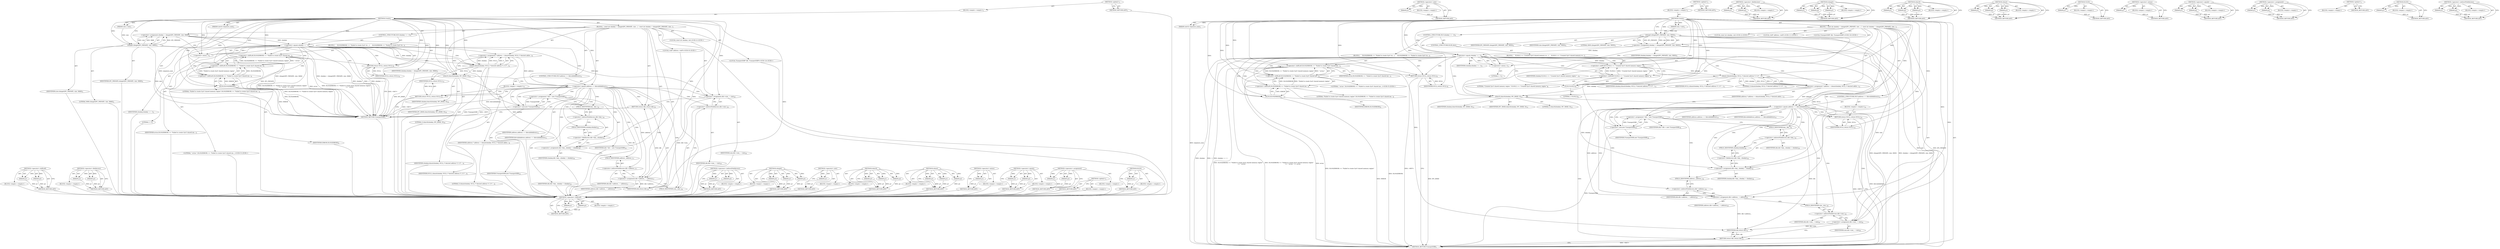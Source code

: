 digraph "&lt;operator&gt;.indirectFieldAccess" {
vulnerable_128 [label=<(METHOD,&lt;operator&gt;.shiftLeft)>];
vulnerable_129 [label=<(PARAM,p1)>];
vulnerable_130 [label=<(PARAM,p2)>];
vulnerable_131 [label=<(BLOCK,&lt;empty&gt;,&lt;empty&gt;)>];
vulnerable_132 [label=<(METHOD_RETURN,ANY)>];
vulnerable_153 [label=<(METHOD,&lt;operator&gt;.fieldAccess)>];
vulnerable_154 [label=<(PARAM,p1)>];
vulnerable_155 [label=<(PARAM,p2)>];
vulnerable_156 [label=<(BLOCK,&lt;empty&gt;,&lt;empty&gt;)>];
vulnerable_157 [label=<(METHOD_RETURN,ANY)>];
vulnerable_6 [label=<(METHOD,&lt;global&gt;)<SUB>1</SUB>>];
vulnerable_7 [label=<(BLOCK,&lt;empty&gt;,&lt;empty&gt;)<SUB>1</SUB>>];
vulnerable_8 [label=<(METHOD,Create)<SUB>1</SUB>>];
vulnerable_9 [label=<(PARAM,size_t size)<SUB>1</SUB>>];
vulnerable_10 [label=<(PARAM,uint32 sequence_num)<SUB>1</SUB>>];
vulnerable_11 [label=<(BLOCK,{
  const int shmkey = shmget(IPC_PRIVATE, size...,{
  const int shmkey = shmget(IPC_PRIVATE, size...)<SUB>1</SUB>>];
vulnerable_12 [label="<(LOCAL,const int shmkey: int)<SUB>2</SUB>>"];
vulnerable_13 [label=<(&lt;operator&gt;.assignment,shmkey = shmget(IPC_PRIVATE, size, 0666))<SUB>2</SUB>>];
vulnerable_14 [label=<(IDENTIFIER,shmkey,shmkey = shmget(IPC_PRIVATE, size, 0666))<SUB>2</SUB>>];
vulnerable_15 [label=<(shmget,shmget(IPC_PRIVATE, size, 0666))<SUB>2</SUB>>];
vulnerable_16 [label=<(IDENTIFIER,IPC_PRIVATE,shmget(IPC_PRIVATE, size, 0666))<SUB>2</SUB>>];
vulnerable_17 [label=<(IDENTIFIER,size,shmget(IPC_PRIVATE, size, 0666))<SUB>2</SUB>>];
vulnerable_18 [label=<(LITERAL,0666,shmget(IPC_PRIVATE, size, 0666))<SUB>2</SUB>>];
vulnerable_19 [label=<(CONTROL_STRUCTURE,IF,if (shmkey == -1))<SUB>3</SUB>>];
vulnerable_20 [label=<(&lt;operator&gt;.equals,shmkey == -1)<SUB>3</SUB>>];
vulnerable_21 [label=<(IDENTIFIER,shmkey,shmkey == -1)<SUB>3</SUB>>];
vulnerable_22 [label=<(&lt;operator&gt;.minus,-1)<SUB>3</SUB>>];
vulnerable_23 [label=<(LITERAL,1,-1)<SUB>3</SUB>>];
vulnerable_24 [label=<(BLOCK,{
     DLOG(ERROR) &lt;&lt; &quot;Failed to create SysV sh...,{
     DLOG(ERROR) &lt;&lt; &quot;Failed to create SysV sh...)<SUB>3</SUB>>];
vulnerable_25 [label=<(&lt;operator&gt;.shiftLeft,DLOG(ERROR) &lt;&lt; &quot;Failed to create SysV shared me...)<SUB>4</SUB>>];
vulnerable_26 [label=<(&lt;operator&gt;.shiftLeft,DLOG(ERROR) &lt;&lt; &quot;Failed to create SysV shared me...)<SUB>4</SUB>>];
vulnerable_27 [label=<(&lt;operator&gt;.shiftLeft,DLOG(ERROR) &lt;&lt; &quot;Failed to create SysV shared me...)<SUB>4</SUB>>];
vulnerable_28 [label=<(DLOG,DLOG(ERROR))<SUB>4</SUB>>];
vulnerable_29 [label=<(IDENTIFIER,ERROR,DLOG(ERROR))<SUB>4</SUB>>];
vulnerable_30 [label=<(LITERAL,&quot;Failed to create SysV shared memory region&quot;,DLOG(ERROR) &lt;&lt; &quot;Failed to create SysV shared me...)<SUB>4</SUB>>];
vulnerable_31 [label="<(LITERAL,&quot; errno:&quot;,DLOG(ERROR) &lt;&lt; &quot;Failed to create SysV shared me...)<SUB>5</SUB>>"];
vulnerable_32 [label=<(IDENTIFIER,errno,DLOG(ERROR) &lt;&lt; &quot;Failed to create SysV shared me...)<SUB>5</SUB>>];
vulnerable_33 [label=<(RETURN,return NULL;,return NULL;)<SUB>6</SUB>>];
vulnerable_34 [label=<(IDENTIFIER,NULL,return NULL;)<SUB>6</SUB>>];
vulnerable_35 [label="<(LOCAL,void* address: void*)<SUB>9</SUB>>"];
vulnerable_36 [label=<(&lt;operator&gt;.assignment,* address = shmat(shmkey, NULL /* desired addre...)<SUB>9</SUB>>];
vulnerable_37 [label=<(IDENTIFIER,address,* address = shmat(shmkey, NULL /* desired addre...)<SUB>9</SUB>>];
vulnerable_38 [label=<(shmat,shmat(shmkey, NULL /* desired address */, 0 /* ...)<SUB>9</SUB>>];
vulnerable_39 [label=<(IDENTIFIER,shmkey,shmat(shmkey, NULL /* desired address */, 0 /* ...)<SUB>9</SUB>>];
vulnerable_40 [label=<(IDENTIFIER,NULL,shmat(shmkey, NULL /* desired address */, 0 /* ...)<SUB>9</SUB>>];
vulnerable_41 [label=<(LITERAL,0,shmat(shmkey, NULL /* desired address */, 0 /* ...)<SUB>9</SUB>>];
vulnerable_42 [label=<(shmctl,shmctl(shmkey, IPC_RMID, 0))<SUB>10</SUB>>];
vulnerable_43 [label=<(IDENTIFIER,shmkey,shmctl(shmkey, IPC_RMID, 0))<SUB>10</SUB>>];
vulnerable_44 [label=<(IDENTIFIER,IPC_RMID,shmctl(shmkey, IPC_RMID, 0))<SUB>10</SUB>>];
vulnerable_45 [label=<(LITERAL,0,shmctl(shmkey, IPC_RMID, 0))<SUB>10</SUB>>];
vulnerable_46 [label=<(CONTROL_STRUCTURE,IF,if (address == kInvalidAddress))<SUB>11</SUB>>];
vulnerable_47 [label=<(&lt;operator&gt;.equals,address == kInvalidAddress)<SUB>11</SUB>>];
vulnerable_48 [label=<(IDENTIFIER,address,address == kInvalidAddress)<SUB>11</SUB>>];
vulnerable_49 [label=<(IDENTIFIER,kInvalidAddress,address == kInvalidAddress)<SUB>11</SUB>>];
vulnerable_50 [label=<(BLOCK,&lt;empty&gt;,&lt;empty&gt;)<SUB>12</SUB>>];
vulnerable_51 [label=<(RETURN,return NULL;,return NULL;)<SUB>12</SUB>>];
vulnerable_52 [label=<(IDENTIFIER,NULL,return NULL;)<SUB>12</SUB>>];
vulnerable_53 [label="<(LOCAL,TransportDIB* dib: TransportDIB*)<SUB>14</SUB>>"];
vulnerable_54 [label=<(&lt;operator&gt;.assignment,* dib = new TransportDIB)<SUB>14</SUB>>];
vulnerable_55 [label=<(IDENTIFIER,dib,* dib = new TransportDIB)<SUB>14</SUB>>];
vulnerable_56 [label=<(&lt;operator&gt;.new,new TransportDIB)<SUB>14</SUB>>];
vulnerable_57 [label=<(IDENTIFIER,TransportDIB,new TransportDIB)<SUB>14</SUB>>];
vulnerable_58 [label=<(&lt;operator&gt;.assignment,dib-&gt;key_.shmkey = shmkey)<SUB>16</SUB>>];
vulnerable_59 [label=<(&lt;operator&gt;.fieldAccess,dib-&gt;key_.shmkey)<SUB>16</SUB>>];
vulnerable_60 [label=<(&lt;operator&gt;.indirectFieldAccess,dib-&gt;key_)<SUB>16</SUB>>];
vulnerable_61 [label=<(IDENTIFIER,dib,dib-&gt;key_.shmkey = shmkey)<SUB>16</SUB>>];
vulnerable_62 [label=<(FIELD_IDENTIFIER,key_,key_)<SUB>16</SUB>>];
vulnerable_63 [label=<(FIELD_IDENTIFIER,shmkey,shmkey)<SUB>16</SUB>>];
vulnerable_64 [label=<(IDENTIFIER,shmkey,dib-&gt;key_.shmkey = shmkey)<SUB>16</SUB>>];
vulnerable_65 [label=<(&lt;operator&gt;.assignment,dib-&gt;address_ = address)<SUB>17</SUB>>];
vulnerable_66 [label=<(&lt;operator&gt;.indirectFieldAccess,dib-&gt;address_)<SUB>17</SUB>>];
vulnerable_67 [label=<(IDENTIFIER,dib,dib-&gt;address_ = address)<SUB>17</SUB>>];
vulnerable_68 [label=<(FIELD_IDENTIFIER,address_,address_)<SUB>17</SUB>>];
vulnerable_69 [label=<(IDENTIFIER,address,dib-&gt;address_ = address)<SUB>17</SUB>>];
vulnerable_70 [label=<(&lt;operator&gt;.assignment,dib-&gt;size_ = size)<SUB>18</SUB>>];
vulnerable_71 [label=<(&lt;operator&gt;.indirectFieldAccess,dib-&gt;size_)<SUB>18</SUB>>];
vulnerable_72 [label=<(IDENTIFIER,dib,dib-&gt;size_ = size)<SUB>18</SUB>>];
vulnerable_73 [label=<(FIELD_IDENTIFIER,size_,size_)<SUB>18</SUB>>];
vulnerable_74 [label=<(IDENTIFIER,size,dib-&gt;size_ = size)<SUB>18</SUB>>];
vulnerable_75 [label=<(RETURN,return dib;,return dib;)<SUB>19</SUB>>];
vulnerable_76 [label=<(IDENTIFIER,dib,return dib;)<SUB>19</SUB>>];
vulnerable_77 [label=<(METHOD_RETURN,TransportDIB)<SUB>1</SUB>>];
vulnerable_79 [label=<(METHOD_RETURN,ANY)<SUB>1</SUB>>];
vulnerable_158 [label=<(METHOD,&lt;operator&gt;.indirectFieldAccess)>];
vulnerable_159 [label=<(PARAM,p1)>];
vulnerable_160 [label=<(PARAM,p2)>];
vulnerable_161 [label=<(BLOCK,&lt;empty&gt;,&lt;empty&gt;)>];
vulnerable_162 [label=<(METHOD_RETURN,ANY)>];
vulnerable_113 [label=<(METHOD,shmget)>];
vulnerable_114 [label=<(PARAM,p1)>];
vulnerable_115 [label=<(PARAM,p2)>];
vulnerable_116 [label=<(PARAM,p3)>];
vulnerable_117 [label=<(BLOCK,&lt;empty&gt;,&lt;empty&gt;)>];
vulnerable_118 [label=<(METHOD_RETURN,ANY)>];
vulnerable_149 [label=<(METHOD,&lt;operator&gt;.new)>];
vulnerable_150 [label=<(PARAM,p1)>];
vulnerable_151 [label=<(BLOCK,&lt;empty&gt;,&lt;empty&gt;)>];
vulnerable_152 [label=<(METHOD_RETURN,ANY)>];
vulnerable_143 [label=<(METHOD,shmctl)>];
vulnerable_144 [label=<(PARAM,p1)>];
vulnerable_145 [label=<(PARAM,p2)>];
vulnerable_146 [label=<(PARAM,p3)>];
vulnerable_147 [label=<(BLOCK,&lt;empty&gt;,&lt;empty&gt;)>];
vulnerable_148 [label=<(METHOD_RETURN,ANY)>];
vulnerable_137 [label=<(METHOD,shmat)>];
vulnerable_138 [label=<(PARAM,p1)>];
vulnerable_139 [label=<(PARAM,p2)>];
vulnerable_140 [label=<(PARAM,p3)>];
vulnerable_141 [label=<(BLOCK,&lt;empty&gt;,&lt;empty&gt;)>];
vulnerable_142 [label=<(METHOD_RETURN,ANY)>];
vulnerable_124 [label=<(METHOD,&lt;operator&gt;.minus)>];
vulnerable_125 [label=<(PARAM,p1)>];
vulnerable_126 [label=<(BLOCK,&lt;empty&gt;,&lt;empty&gt;)>];
vulnerable_127 [label=<(METHOD_RETURN,ANY)>];
vulnerable_119 [label=<(METHOD,&lt;operator&gt;.equals)>];
vulnerable_120 [label=<(PARAM,p1)>];
vulnerable_121 [label=<(PARAM,p2)>];
vulnerable_122 [label=<(BLOCK,&lt;empty&gt;,&lt;empty&gt;)>];
vulnerable_123 [label=<(METHOD_RETURN,ANY)>];
vulnerable_108 [label=<(METHOD,&lt;operator&gt;.assignment)>];
vulnerable_109 [label=<(PARAM,p1)>];
vulnerable_110 [label=<(PARAM,p2)>];
vulnerable_111 [label=<(BLOCK,&lt;empty&gt;,&lt;empty&gt;)>];
vulnerable_112 [label=<(METHOD_RETURN,ANY)>];
vulnerable_102 [label=<(METHOD,&lt;global&gt;)<SUB>1</SUB>>];
vulnerable_103 [label=<(BLOCK,&lt;empty&gt;,&lt;empty&gt;)>];
vulnerable_104 [label=<(METHOD_RETURN,ANY)>];
vulnerable_133 [label=<(METHOD,DLOG)>];
vulnerable_134 [label=<(PARAM,p1)>];
vulnerable_135 [label=<(BLOCK,&lt;empty&gt;,&lt;empty&gt;)>];
vulnerable_136 [label=<(METHOD_RETURN,ANY)>];
fixed_138 [label=<(METHOD,&lt;operator&gt;.shiftLeft)>];
fixed_139 [label=<(PARAM,p1)>];
fixed_140 [label=<(PARAM,p2)>];
fixed_141 [label=<(BLOCK,&lt;empty&gt;,&lt;empty&gt;)>];
fixed_142 [label=<(METHOD_RETURN,ANY)>];
fixed_163 [label=<(METHOD,&lt;operator&gt;.new)>];
fixed_164 [label=<(PARAM,p1)>];
fixed_165 [label=<(BLOCK,&lt;empty&gt;,&lt;empty&gt;)>];
fixed_166 [label=<(METHOD_RETURN,ANY)>];
fixed_6 [label=<(METHOD,&lt;global&gt;)<SUB>1</SUB>>];
fixed_7 [label=<(BLOCK,&lt;empty&gt;,&lt;empty&gt;)<SUB>1</SUB>>];
fixed_8 [label=<(METHOD,Create)<SUB>1</SUB>>];
fixed_9 [label=<(PARAM,size_t size)<SUB>1</SUB>>];
fixed_10 [label=<(PARAM,uint32 sequence_num)<SUB>1</SUB>>];
fixed_11 [label=<(BLOCK,{
  const int shmkey = shmget(IPC_PRIVATE, size...,{
  const int shmkey = shmget(IPC_PRIVATE, size...)<SUB>1</SUB>>];
fixed_12 [label="<(LOCAL,const int shmkey: int)<SUB>2</SUB>>"];
fixed_13 [label=<(&lt;operator&gt;.assignment,shmkey = shmget(IPC_PRIVATE, size, 0600))<SUB>2</SUB>>];
fixed_14 [label=<(IDENTIFIER,shmkey,shmkey = shmget(IPC_PRIVATE, size, 0600))<SUB>2</SUB>>];
fixed_15 [label=<(shmget,shmget(IPC_PRIVATE, size, 0600))<SUB>2</SUB>>];
fixed_16 [label=<(IDENTIFIER,IPC_PRIVATE,shmget(IPC_PRIVATE, size, 0600))<SUB>2</SUB>>];
fixed_17 [label=<(IDENTIFIER,size,shmget(IPC_PRIVATE, size, 0600))<SUB>2</SUB>>];
fixed_18 [label=<(LITERAL,0600,shmget(IPC_PRIVATE, size, 0600))<SUB>2</SUB>>];
fixed_19 [label=<(CONTROL_STRUCTURE,IF,if (shmkey == -1))<SUB>3</SUB>>];
fixed_20 [label=<(&lt;operator&gt;.equals,shmkey == -1)<SUB>3</SUB>>];
fixed_21 [label=<(IDENTIFIER,shmkey,shmkey == -1)<SUB>3</SUB>>];
fixed_22 [label=<(&lt;operator&gt;.minus,-1)<SUB>3</SUB>>];
fixed_23 [label=<(LITERAL,1,-1)<SUB>3</SUB>>];
fixed_24 [label=<(BLOCK,{
     DLOG(ERROR) &lt;&lt; &quot;Failed to create SysV sh...,{
     DLOG(ERROR) &lt;&lt; &quot;Failed to create SysV sh...)<SUB>3</SUB>>];
fixed_25 [label=<(&lt;operator&gt;.shiftLeft,DLOG(ERROR) &lt;&lt; &quot;Failed to create SysV shared me...)<SUB>4</SUB>>];
fixed_26 [label=<(&lt;operator&gt;.shiftLeft,DLOG(ERROR) &lt;&lt; &quot;Failed to create SysV shared me...)<SUB>4</SUB>>];
fixed_27 [label=<(&lt;operator&gt;.shiftLeft,DLOG(ERROR) &lt;&lt; &quot;Failed to create SysV shared me...)<SUB>4</SUB>>];
fixed_28 [label=<(DLOG,DLOG(ERROR))<SUB>4</SUB>>];
fixed_29 [label=<(IDENTIFIER,ERROR,DLOG(ERROR))<SUB>4</SUB>>];
fixed_30 [label=<(LITERAL,&quot;Failed to create SysV shared memory region&quot;,DLOG(ERROR) &lt;&lt; &quot;Failed to create SysV shared me...)<SUB>4</SUB>>];
fixed_31 [label="<(LITERAL,&quot; errno:&quot;,DLOG(ERROR) &lt;&lt; &quot;Failed to create SysV shared me...)<SUB>5</SUB>>"];
fixed_32 [label=<(IDENTIFIER,errno,DLOG(ERROR) &lt;&lt; &quot;Failed to create SysV shared me...)<SUB>5</SUB>>];
fixed_33 [label=<(RETURN,return NULL;,return NULL;)<SUB>6</SUB>>];
fixed_34 [label=<(IDENTIFIER,NULL,return NULL;)<SUB>6</SUB>>];
fixed_35 [label=<(CONTROL_STRUCTURE,ELSE,else)<SUB>7</SUB>>];
fixed_36 [label=<(BLOCK,{
    VLOG(1) &lt;&lt; &quot;Created SysV shared memory re...,{
    VLOG(1) &lt;&lt; &quot;Created SysV shared memory re...)<SUB>7</SUB>>];
fixed_37 [label=<(&lt;operator&gt;.shiftLeft,VLOG(1) &lt;&lt; &quot;Created SysV shared memory region &quot;...)<SUB>8</SUB>>];
fixed_38 [label=<(&lt;operator&gt;.shiftLeft,VLOG(1) &lt;&lt; &quot;Created SysV shared memory region &quot;)<SUB>8</SUB>>];
fixed_39 [label=<(VLOG,VLOG(1))<SUB>8</SUB>>];
fixed_40 [label=<(LITERAL,1,VLOG(1))<SUB>8</SUB>>];
fixed_41 [label=<(LITERAL,&quot;Created SysV shared memory region &quot;,VLOG(1) &lt;&lt; &quot;Created SysV shared memory region &quot;)<SUB>8</SUB>>];
fixed_42 [label=<(IDENTIFIER,shmkey,VLOG(1) &lt;&lt; &quot;Created SysV shared memory region &quot;...)<SUB>8</SUB>>];
fixed_43 [label="<(LOCAL,void* address: void*)<SUB>11</SUB>>"];
fixed_44 [label=<(&lt;operator&gt;.assignment,* address = shmat(shmkey, NULL /* desired addre...)<SUB>11</SUB>>];
fixed_45 [label=<(IDENTIFIER,address,* address = shmat(shmkey, NULL /* desired addre...)<SUB>11</SUB>>];
fixed_46 [label=<(shmat,shmat(shmkey, NULL /* desired address */, 0 /* ...)<SUB>11</SUB>>];
fixed_47 [label=<(IDENTIFIER,shmkey,shmat(shmkey, NULL /* desired address */, 0 /* ...)<SUB>11</SUB>>];
fixed_48 [label=<(IDENTIFIER,NULL,shmat(shmkey, NULL /* desired address */, 0 /* ...)<SUB>11</SUB>>];
fixed_49 [label=<(LITERAL,0,shmat(shmkey, NULL /* desired address */, 0 /* ...)<SUB>11</SUB>>];
fixed_50 [label=<(shmctl,shmctl(shmkey, IPC_RMID, 0))<SUB>12</SUB>>];
fixed_51 [label=<(IDENTIFIER,shmkey,shmctl(shmkey, IPC_RMID, 0))<SUB>12</SUB>>];
fixed_52 [label=<(IDENTIFIER,IPC_RMID,shmctl(shmkey, IPC_RMID, 0))<SUB>12</SUB>>];
fixed_53 [label=<(LITERAL,0,shmctl(shmkey, IPC_RMID, 0))<SUB>12</SUB>>];
fixed_54 [label=<(CONTROL_STRUCTURE,IF,if (address == kInvalidAddress))<SUB>13</SUB>>];
fixed_55 [label=<(&lt;operator&gt;.equals,address == kInvalidAddress)<SUB>13</SUB>>];
fixed_56 [label=<(IDENTIFIER,address,address == kInvalidAddress)<SUB>13</SUB>>];
fixed_57 [label=<(IDENTIFIER,kInvalidAddress,address == kInvalidAddress)<SUB>13</SUB>>];
fixed_58 [label=<(BLOCK,&lt;empty&gt;,&lt;empty&gt;)<SUB>14</SUB>>];
fixed_59 [label=<(RETURN,return NULL;,return NULL;)<SUB>14</SUB>>];
fixed_60 [label=<(IDENTIFIER,NULL,return NULL;)<SUB>14</SUB>>];
fixed_61 [label="<(LOCAL,TransportDIB* dib: TransportDIB*)<SUB>16</SUB>>"];
fixed_62 [label=<(&lt;operator&gt;.assignment,* dib = new TransportDIB)<SUB>16</SUB>>];
fixed_63 [label=<(IDENTIFIER,dib,* dib = new TransportDIB)<SUB>16</SUB>>];
fixed_64 [label=<(&lt;operator&gt;.new,new TransportDIB)<SUB>16</SUB>>];
fixed_65 [label=<(IDENTIFIER,TransportDIB,new TransportDIB)<SUB>16</SUB>>];
fixed_66 [label=<(&lt;operator&gt;.assignment,dib-&gt;key_.shmkey = shmkey)<SUB>18</SUB>>];
fixed_67 [label=<(&lt;operator&gt;.fieldAccess,dib-&gt;key_.shmkey)<SUB>18</SUB>>];
fixed_68 [label=<(&lt;operator&gt;.indirectFieldAccess,dib-&gt;key_)<SUB>18</SUB>>];
fixed_69 [label=<(IDENTIFIER,dib,dib-&gt;key_.shmkey = shmkey)<SUB>18</SUB>>];
fixed_70 [label=<(FIELD_IDENTIFIER,key_,key_)<SUB>18</SUB>>];
fixed_71 [label=<(FIELD_IDENTIFIER,shmkey,shmkey)<SUB>18</SUB>>];
fixed_72 [label=<(IDENTIFIER,shmkey,dib-&gt;key_.shmkey = shmkey)<SUB>18</SUB>>];
fixed_73 [label=<(&lt;operator&gt;.assignment,dib-&gt;address_ = address)<SUB>19</SUB>>];
fixed_74 [label=<(&lt;operator&gt;.indirectFieldAccess,dib-&gt;address_)<SUB>19</SUB>>];
fixed_75 [label=<(IDENTIFIER,dib,dib-&gt;address_ = address)<SUB>19</SUB>>];
fixed_76 [label=<(FIELD_IDENTIFIER,address_,address_)<SUB>19</SUB>>];
fixed_77 [label=<(IDENTIFIER,address,dib-&gt;address_ = address)<SUB>19</SUB>>];
fixed_78 [label=<(&lt;operator&gt;.assignment,dib-&gt;size_ = size)<SUB>20</SUB>>];
fixed_79 [label=<(&lt;operator&gt;.indirectFieldAccess,dib-&gt;size_)<SUB>20</SUB>>];
fixed_80 [label=<(IDENTIFIER,dib,dib-&gt;size_ = size)<SUB>20</SUB>>];
fixed_81 [label=<(FIELD_IDENTIFIER,size_,size_)<SUB>20</SUB>>];
fixed_82 [label=<(IDENTIFIER,size,dib-&gt;size_ = size)<SUB>20</SUB>>];
fixed_83 [label=<(RETURN,return dib;,return dib;)<SUB>21</SUB>>];
fixed_84 [label=<(IDENTIFIER,dib,return dib;)<SUB>21</SUB>>];
fixed_85 [label=<(METHOD_RETURN,TransportDIB)<SUB>1</SUB>>];
fixed_87 [label=<(METHOD_RETURN,ANY)<SUB>1</SUB>>];
fixed_167 [label=<(METHOD,&lt;operator&gt;.fieldAccess)>];
fixed_168 [label=<(PARAM,p1)>];
fixed_169 [label=<(PARAM,p2)>];
fixed_170 [label=<(BLOCK,&lt;empty&gt;,&lt;empty&gt;)>];
fixed_171 [label=<(METHOD_RETURN,ANY)>];
fixed_123 [label=<(METHOD,shmget)>];
fixed_124 [label=<(PARAM,p1)>];
fixed_125 [label=<(PARAM,p2)>];
fixed_126 [label=<(PARAM,p3)>];
fixed_127 [label=<(BLOCK,&lt;empty&gt;,&lt;empty&gt;)>];
fixed_128 [label=<(METHOD_RETURN,ANY)>];
fixed_157 [label=<(METHOD,shmctl)>];
fixed_158 [label=<(PARAM,p1)>];
fixed_159 [label=<(PARAM,p2)>];
fixed_160 [label=<(PARAM,p3)>];
fixed_161 [label=<(BLOCK,&lt;empty&gt;,&lt;empty&gt;)>];
fixed_162 [label=<(METHOD_RETURN,ANY)>];
fixed_151 [label=<(METHOD,shmat)>];
fixed_152 [label=<(PARAM,p1)>];
fixed_153 [label=<(PARAM,p2)>];
fixed_154 [label=<(PARAM,p3)>];
fixed_155 [label=<(BLOCK,&lt;empty&gt;,&lt;empty&gt;)>];
fixed_156 [label=<(METHOD_RETURN,ANY)>];
fixed_147 [label=<(METHOD,VLOG)>];
fixed_148 [label=<(PARAM,p1)>];
fixed_149 [label=<(BLOCK,&lt;empty&gt;,&lt;empty&gt;)>];
fixed_150 [label=<(METHOD_RETURN,ANY)>];
fixed_134 [label=<(METHOD,&lt;operator&gt;.minus)>];
fixed_135 [label=<(PARAM,p1)>];
fixed_136 [label=<(BLOCK,&lt;empty&gt;,&lt;empty&gt;)>];
fixed_137 [label=<(METHOD_RETURN,ANY)>];
fixed_129 [label=<(METHOD,&lt;operator&gt;.equals)>];
fixed_130 [label=<(PARAM,p1)>];
fixed_131 [label=<(PARAM,p2)>];
fixed_132 [label=<(BLOCK,&lt;empty&gt;,&lt;empty&gt;)>];
fixed_133 [label=<(METHOD_RETURN,ANY)>];
fixed_118 [label=<(METHOD,&lt;operator&gt;.assignment)>];
fixed_119 [label=<(PARAM,p1)>];
fixed_120 [label=<(PARAM,p2)>];
fixed_121 [label=<(BLOCK,&lt;empty&gt;,&lt;empty&gt;)>];
fixed_122 [label=<(METHOD_RETURN,ANY)>];
fixed_112 [label=<(METHOD,&lt;global&gt;)<SUB>1</SUB>>];
fixed_113 [label=<(BLOCK,&lt;empty&gt;,&lt;empty&gt;)>];
fixed_114 [label=<(METHOD_RETURN,ANY)>];
fixed_143 [label=<(METHOD,DLOG)>];
fixed_144 [label=<(PARAM,p1)>];
fixed_145 [label=<(BLOCK,&lt;empty&gt;,&lt;empty&gt;)>];
fixed_146 [label=<(METHOD_RETURN,ANY)>];
fixed_172 [label=<(METHOD,&lt;operator&gt;.indirectFieldAccess)>];
fixed_173 [label=<(PARAM,p1)>];
fixed_174 [label=<(PARAM,p2)>];
fixed_175 [label=<(BLOCK,&lt;empty&gt;,&lt;empty&gt;)>];
fixed_176 [label=<(METHOD_RETURN,ANY)>];
vulnerable_128 -> vulnerable_129  [key=0, label="AST: "];
vulnerable_128 -> vulnerable_129  [key=1, label="DDG: "];
vulnerable_128 -> vulnerable_131  [key=0, label="AST: "];
vulnerable_128 -> vulnerable_130  [key=0, label="AST: "];
vulnerable_128 -> vulnerable_130  [key=1, label="DDG: "];
vulnerable_128 -> vulnerable_132  [key=0, label="AST: "];
vulnerable_128 -> vulnerable_132  [key=1, label="CFG: "];
vulnerable_129 -> vulnerable_132  [key=0, label="DDG: p1"];
vulnerable_130 -> vulnerable_132  [key=0, label="DDG: p2"];
vulnerable_131 -> fixed_138  [key=0];
vulnerable_132 -> fixed_138  [key=0];
vulnerable_153 -> vulnerable_154  [key=0, label="AST: "];
vulnerable_153 -> vulnerable_154  [key=1, label="DDG: "];
vulnerable_153 -> vulnerable_156  [key=0, label="AST: "];
vulnerable_153 -> vulnerable_155  [key=0, label="AST: "];
vulnerable_153 -> vulnerable_155  [key=1, label="DDG: "];
vulnerable_153 -> vulnerable_157  [key=0, label="AST: "];
vulnerable_153 -> vulnerable_157  [key=1, label="CFG: "];
vulnerable_154 -> vulnerable_157  [key=0, label="DDG: p1"];
vulnerable_155 -> vulnerable_157  [key=0, label="DDG: p2"];
vulnerable_156 -> fixed_138  [key=0];
vulnerable_157 -> fixed_138  [key=0];
vulnerable_6 -> vulnerable_7  [key=0, label="AST: "];
vulnerable_6 -> vulnerable_79  [key=0, label="AST: "];
vulnerable_6 -> vulnerable_79  [key=1, label="CFG: "];
vulnerable_7 -> vulnerable_8  [key=0, label="AST: "];
vulnerable_8 -> vulnerable_9  [key=0, label="AST: "];
vulnerable_8 -> vulnerable_9  [key=1, label="DDG: "];
vulnerable_8 -> vulnerable_10  [key=0, label="AST: "];
vulnerable_8 -> vulnerable_10  [key=1, label="DDG: "];
vulnerable_8 -> vulnerable_11  [key=0, label="AST: "];
vulnerable_8 -> vulnerable_77  [key=0, label="AST: "];
vulnerable_8 -> vulnerable_15  [key=0, label="CFG: "];
vulnerable_8 -> vulnerable_15  [key=1, label="DDG: "];
vulnerable_8 -> vulnerable_58  [key=0, label="DDG: "];
vulnerable_8 -> vulnerable_65  [key=0, label="DDG: "];
vulnerable_8 -> vulnerable_70  [key=0, label="DDG: "];
vulnerable_8 -> vulnerable_42  [key=0, label="DDG: "];
vulnerable_8 -> vulnerable_76  [key=0, label="DDG: "];
vulnerable_8 -> vulnerable_20  [key=0, label="DDG: "];
vulnerable_8 -> vulnerable_33  [key=0, label="DDG: "];
vulnerable_8 -> vulnerable_38  [key=0, label="DDG: "];
vulnerable_8 -> vulnerable_47  [key=0, label="DDG: "];
vulnerable_8 -> vulnerable_56  [key=0, label="DDG: "];
vulnerable_8 -> vulnerable_22  [key=0, label="DDG: "];
vulnerable_8 -> vulnerable_25  [key=0, label="DDG: "];
vulnerable_8 -> vulnerable_34  [key=0, label="DDG: "];
vulnerable_8 -> vulnerable_52  [key=0, label="DDG: "];
vulnerable_8 -> vulnerable_26  [key=0, label="DDG: "];
vulnerable_8 -> vulnerable_27  [key=0, label="DDG: "];
vulnerable_8 -> vulnerable_28  [key=0, label="DDG: "];
vulnerable_9 -> vulnerable_15  [key=0, label="DDG: size"];
vulnerable_10 -> vulnerable_77  [key=0, label="DDG: sequence_num"];
vulnerable_11 -> vulnerable_12  [key=0, label="AST: "];
vulnerable_11 -> vulnerable_13  [key=0, label="AST: "];
vulnerable_11 -> vulnerable_19  [key=0, label="AST: "];
vulnerable_11 -> vulnerable_35  [key=0, label="AST: "];
vulnerable_11 -> vulnerable_36  [key=0, label="AST: "];
vulnerable_11 -> vulnerable_42  [key=0, label="AST: "];
vulnerable_11 -> vulnerable_46  [key=0, label="AST: "];
vulnerable_11 -> vulnerable_53  [key=0, label="AST: "];
vulnerable_11 -> vulnerable_54  [key=0, label="AST: "];
vulnerable_11 -> vulnerable_58  [key=0, label="AST: "];
vulnerable_11 -> vulnerable_65  [key=0, label="AST: "];
vulnerable_11 -> vulnerable_70  [key=0, label="AST: "];
vulnerable_11 -> vulnerable_75  [key=0, label="AST: "];
vulnerable_12 -> fixed_138  [key=0];
vulnerable_13 -> vulnerable_14  [key=0, label="AST: "];
vulnerable_13 -> vulnerable_15  [key=0, label="AST: "];
vulnerable_13 -> vulnerable_22  [key=0, label="CFG: "];
vulnerable_13 -> vulnerable_77  [key=0, label="DDG: shmget(IPC_PRIVATE, size, 0666)"];
vulnerable_13 -> vulnerable_77  [key=1, label="DDG: shmkey = shmget(IPC_PRIVATE, size, 0666)"];
vulnerable_13 -> vulnerable_20  [key=0, label="DDG: shmkey"];
vulnerable_14 -> fixed_138  [key=0];
vulnerable_15 -> vulnerable_16  [key=0, label="AST: "];
vulnerable_15 -> vulnerable_17  [key=0, label="AST: "];
vulnerable_15 -> vulnerable_18  [key=0, label="AST: "];
vulnerable_15 -> vulnerable_13  [key=0, label="CFG: "];
vulnerable_15 -> vulnerable_13  [key=1, label="DDG: IPC_PRIVATE"];
vulnerable_15 -> vulnerable_13  [key=2, label="DDG: size"];
vulnerable_15 -> vulnerable_13  [key=3, label="DDG: 0666"];
vulnerable_15 -> vulnerable_77  [key=0, label="DDG: size"];
vulnerable_15 -> vulnerable_77  [key=1, label="DDG: IPC_PRIVATE"];
vulnerable_15 -> vulnerable_70  [key=0, label="DDG: size"];
vulnerable_16 -> fixed_138  [key=0];
vulnerable_17 -> fixed_138  [key=0];
vulnerable_18 -> fixed_138  [key=0];
vulnerable_19 -> vulnerable_20  [key=0, label="AST: "];
vulnerable_19 -> vulnerable_24  [key=0, label="AST: "];
vulnerable_20 -> vulnerable_21  [key=0, label="AST: "];
vulnerable_20 -> vulnerable_22  [key=0, label="AST: "];
vulnerable_20 -> vulnerable_28  [key=0, label="CFG: "];
vulnerable_20 -> vulnerable_28  [key=1, label="CDG: "];
vulnerable_20 -> vulnerable_38  [key=0, label="CFG: "];
vulnerable_20 -> vulnerable_38  [key=1, label="DDG: shmkey"];
vulnerable_20 -> vulnerable_38  [key=2, label="CDG: "];
vulnerable_20 -> vulnerable_77  [key=0, label="DDG: shmkey"];
vulnerable_20 -> vulnerable_77  [key=1, label="DDG: -1"];
vulnerable_20 -> vulnerable_77  [key=2, label="DDG: shmkey == -1"];
vulnerable_20 -> vulnerable_47  [key=0, label="CDG: "];
vulnerable_20 -> vulnerable_26  [key=0, label="CDG: "];
vulnerable_20 -> vulnerable_42  [key=0, label="CDG: "];
vulnerable_20 -> vulnerable_25  [key=0, label="CDG: "];
vulnerable_20 -> vulnerable_27  [key=0, label="CDG: "];
vulnerable_20 -> vulnerable_33  [key=0, label="CDG: "];
vulnerable_20 -> vulnerable_36  [key=0, label="CDG: "];
vulnerable_21 -> fixed_138  [key=0];
vulnerable_22 -> vulnerable_23  [key=0, label="AST: "];
vulnerable_22 -> vulnerable_20  [key=0, label="CFG: "];
vulnerable_22 -> vulnerable_20  [key=1, label="DDG: 1"];
vulnerable_23 -> fixed_138  [key=0];
vulnerable_24 -> vulnerable_25  [key=0, label="AST: "];
vulnerable_24 -> vulnerable_33  [key=0, label="AST: "];
vulnerable_25 -> vulnerable_26  [key=0, label="AST: "];
vulnerable_25 -> vulnerable_32  [key=0, label="AST: "];
vulnerable_25 -> vulnerable_33  [key=0, label="CFG: "];
vulnerable_25 -> vulnerable_77  [key=0, label="DDG: DLOG(ERROR) &lt;&lt; &quot;Failed to create SysV shared memory region&quot;
                 &lt;&lt; &quot; errno:&quot;"];
vulnerable_25 -> vulnerable_77  [key=1, label="DDG: DLOG(ERROR) &lt;&lt; &quot;Failed to create SysV shared memory region&quot;
                 &lt;&lt; &quot; errno:&quot; &lt;&lt; errno"];
vulnerable_25 -> vulnerable_77  [key=2, label="DDG: errno"];
vulnerable_26 -> vulnerable_27  [key=0, label="AST: "];
vulnerable_26 -> vulnerable_31  [key=0, label="AST: "];
vulnerable_26 -> vulnerable_25  [key=0, label="CFG: "];
vulnerable_26 -> vulnerable_25  [key=1, label="DDG: DLOG(ERROR) &lt;&lt; &quot;Failed to create SysV shared memory region&quot;"];
vulnerable_26 -> vulnerable_25  [key=2, label="DDG: &quot; errno:&quot;"];
vulnerable_26 -> vulnerable_77  [key=0, label="DDG: DLOG(ERROR) &lt;&lt; &quot;Failed to create SysV shared memory region&quot;"];
vulnerable_27 -> vulnerable_28  [key=0, label="AST: "];
vulnerable_27 -> vulnerable_30  [key=0, label="AST: "];
vulnerable_27 -> vulnerable_26  [key=0, label="CFG: "];
vulnerable_27 -> vulnerable_26  [key=1, label="DDG: DLOG(ERROR)"];
vulnerable_27 -> vulnerable_26  [key=2, label="DDG: &quot;Failed to create SysV shared memory region&quot;"];
vulnerable_27 -> vulnerable_77  [key=0, label="DDG: DLOG(ERROR)"];
vulnerable_28 -> vulnerable_29  [key=0, label="AST: "];
vulnerable_28 -> vulnerable_27  [key=0, label="CFG: "];
vulnerable_28 -> vulnerable_27  [key=1, label="DDG: ERROR"];
vulnerable_28 -> vulnerable_77  [key=0, label="DDG: ERROR"];
vulnerable_29 -> fixed_138  [key=0];
vulnerable_30 -> fixed_138  [key=0];
vulnerable_31 -> fixed_138  [key=0];
vulnerable_32 -> fixed_138  [key=0];
vulnerable_33 -> vulnerable_34  [key=0, label="AST: "];
vulnerable_33 -> vulnerable_77  [key=0, label="CFG: "];
vulnerable_33 -> vulnerable_77  [key=1, label="DDG: &lt;RET&gt;"];
vulnerable_34 -> vulnerable_33  [key=0, label="DDG: NULL"];
vulnerable_35 -> fixed_138  [key=0];
vulnerable_36 -> vulnerable_37  [key=0, label="AST: "];
vulnerable_36 -> vulnerable_38  [key=0, label="AST: "];
vulnerable_36 -> vulnerable_42  [key=0, label="CFG: "];
vulnerable_36 -> vulnerable_47  [key=0, label="DDG: address"];
vulnerable_37 -> fixed_138  [key=0];
vulnerable_38 -> vulnerable_39  [key=0, label="AST: "];
vulnerable_38 -> vulnerable_40  [key=0, label="AST: "];
vulnerable_38 -> vulnerable_41  [key=0, label="AST: "];
vulnerable_38 -> vulnerable_36  [key=0, label="CFG: "];
vulnerable_38 -> vulnerable_36  [key=1, label="DDG: shmkey"];
vulnerable_38 -> vulnerable_36  [key=2, label="DDG: NULL"];
vulnerable_38 -> vulnerable_36  [key=3, label="DDG: 0"];
vulnerable_38 -> vulnerable_42  [key=0, label="DDG: shmkey"];
vulnerable_38 -> vulnerable_52  [key=0, label="DDG: NULL"];
vulnerable_39 -> fixed_138  [key=0];
vulnerable_40 -> fixed_138  [key=0];
vulnerable_41 -> fixed_138  [key=0];
vulnerable_42 -> vulnerable_43  [key=0, label="AST: "];
vulnerable_42 -> vulnerable_44  [key=0, label="AST: "];
vulnerable_42 -> vulnerable_45  [key=0, label="AST: "];
vulnerable_42 -> vulnerable_47  [key=0, label="CFG: "];
vulnerable_42 -> vulnerable_77  [key=0, label="DDG: IPC_RMID"];
vulnerable_42 -> vulnerable_58  [key=0, label="DDG: shmkey"];
vulnerable_43 -> fixed_138  [key=0];
vulnerable_44 -> fixed_138  [key=0];
vulnerable_45 -> fixed_138  [key=0];
vulnerable_46 -> vulnerable_47  [key=0, label="AST: "];
vulnerable_46 -> vulnerable_50  [key=0, label="AST: "];
vulnerable_47 -> vulnerable_48  [key=0, label="AST: "];
vulnerable_47 -> vulnerable_49  [key=0, label="AST: "];
vulnerable_47 -> vulnerable_51  [key=0, label="CFG: "];
vulnerable_47 -> vulnerable_51  [key=1, label="CDG: "];
vulnerable_47 -> vulnerable_56  [key=0, label="CFG: "];
vulnerable_47 -> vulnerable_56  [key=1, label="CDG: "];
vulnerable_47 -> vulnerable_77  [key=0, label="DDG: kInvalidAddress"];
vulnerable_47 -> vulnerable_65  [key=0, label="DDG: address"];
vulnerable_47 -> vulnerable_65  [key=1, label="CDG: "];
vulnerable_47 -> vulnerable_68  [key=0, label="CDG: "];
vulnerable_47 -> vulnerable_60  [key=0, label="CDG: "];
vulnerable_47 -> vulnerable_73  [key=0, label="CDG: "];
vulnerable_47 -> vulnerable_66  [key=0, label="CDG: "];
vulnerable_47 -> vulnerable_75  [key=0, label="CDG: "];
vulnerable_47 -> vulnerable_59  [key=0, label="CDG: "];
vulnerable_47 -> vulnerable_54  [key=0, label="CDG: "];
vulnerable_47 -> vulnerable_58  [key=0, label="CDG: "];
vulnerable_47 -> vulnerable_71  [key=0, label="CDG: "];
vulnerable_47 -> vulnerable_70  [key=0, label="CDG: "];
vulnerable_47 -> vulnerable_63  [key=0, label="CDG: "];
vulnerable_47 -> vulnerable_62  [key=0, label="CDG: "];
vulnerable_48 -> fixed_138  [key=0];
vulnerable_49 -> fixed_138  [key=0];
vulnerable_50 -> vulnerable_51  [key=0, label="AST: "];
vulnerable_51 -> vulnerable_52  [key=0, label="AST: "];
vulnerable_51 -> vulnerable_77  [key=0, label="CFG: "];
vulnerable_51 -> vulnerable_77  [key=1, label="DDG: &lt;RET&gt;"];
vulnerable_52 -> vulnerable_51  [key=0, label="DDG: NULL"];
vulnerable_53 -> fixed_138  [key=0];
vulnerable_54 -> vulnerable_55  [key=0, label="AST: "];
vulnerable_54 -> vulnerable_56  [key=0, label="AST: "];
vulnerable_54 -> vulnerable_62  [key=0, label="CFG: "];
vulnerable_54 -> vulnerable_76  [key=0, label="DDG: dib"];
vulnerable_55 -> fixed_138  [key=0];
vulnerable_56 -> vulnerable_57  [key=0, label="AST: "];
vulnerable_56 -> vulnerable_54  [key=0, label="CFG: "];
vulnerable_56 -> vulnerable_54  [key=1, label="DDG: TransportDIB"];
vulnerable_56 -> vulnerable_77  [key=0, label="DDG: TransportDIB"];
vulnerable_57 -> fixed_138  [key=0];
vulnerable_58 -> vulnerable_59  [key=0, label="AST: "];
vulnerable_58 -> vulnerable_64  [key=0, label="AST: "];
vulnerable_58 -> vulnerable_68  [key=0, label="CFG: "];
vulnerable_59 -> vulnerable_60  [key=0, label="AST: "];
vulnerable_59 -> vulnerable_63  [key=0, label="AST: "];
vulnerable_59 -> vulnerable_58  [key=0, label="CFG: "];
vulnerable_60 -> vulnerable_61  [key=0, label="AST: "];
vulnerable_60 -> vulnerable_62  [key=0, label="AST: "];
vulnerable_60 -> vulnerable_63  [key=0, label="CFG: "];
vulnerable_61 -> fixed_138  [key=0];
vulnerable_62 -> vulnerable_60  [key=0, label="CFG: "];
vulnerable_63 -> vulnerable_59  [key=0, label="CFG: "];
vulnerable_64 -> fixed_138  [key=0];
vulnerable_65 -> vulnerable_66  [key=0, label="AST: "];
vulnerable_65 -> vulnerable_69  [key=0, label="AST: "];
vulnerable_65 -> vulnerable_73  [key=0, label="CFG: "];
vulnerable_65 -> vulnerable_76  [key=0, label="DDG: dib-&gt;address_"];
vulnerable_66 -> vulnerable_67  [key=0, label="AST: "];
vulnerable_66 -> vulnerable_68  [key=0, label="AST: "];
vulnerable_66 -> vulnerable_65  [key=0, label="CFG: "];
vulnerable_67 -> fixed_138  [key=0];
vulnerable_68 -> vulnerable_66  [key=0, label="CFG: "];
vulnerable_69 -> fixed_138  [key=0];
vulnerable_70 -> vulnerable_71  [key=0, label="AST: "];
vulnerable_70 -> vulnerable_74  [key=0, label="AST: "];
vulnerable_70 -> vulnerable_75  [key=0, label="CFG: "];
vulnerable_70 -> vulnerable_76  [key=0, label="DDG: dib-&gt;size_"];
vulnerable_71 -> vulnerable_72  [key=0, label="AST: "];
vulnerable_71 -> vulnerable_73  [key=0, label="AST: "];
vulnerable_71 -> vulnerable_70  [key=0, label="CFG: "];
vulnerable_72 -> fixed_138  [key=0];
vulnerable_73 -> vulnerable_71  [key=0, label="CFG: "];
vulnerable_74 -> fixed_138  [key=0];
vulnerable_75 -> vulnerable_76  [key=0, label="AST: "];
vulnerable_75 -> vulnerable_77  [key=0, label="CFG: "];
vulnerable_75 -> vulnerable_77  [key=1, label="DDG: &lt;RET&gt;"];
vulnerable_76 -> vulnerable_75  [key=0, label="DDG: dib"];
vulnerable_77 -> fixed_138  [key=0];
vulnerable_79 -> fixed_138  [key=0];
vulnerable_158 -> vulnerable_159  [key=0, label="AST: "];
vulnerable_158 -> vulnerable_159  [key=1, label="DDG: "];
vulnerable_158 -> vulnerable_161  [key=0, label="AST: "];
vulnerable_158 -> vulnerable_160  [key=0, label="AST: "];
vulnerable_158 -> vulnerable_160  [key=1, label="DDG: "];
vulnerable_158 -> vulnerable_162  [key=0, label="AST: "];
vulnerable_158 -> vulnerable_162  [key=1, label="CFG: "];
vulnerable_159 -> vulnerable_162  [key=0, label="DDG: p1"];
vulnerable_160 -> vulnerable_162  [key=0, label="DDG: p2"];
vulnerable_161 -> fixed_138  [key=0];
vulnerable_162 -> fixed_138  [key=0];
vulnerable_113 -> vulnerable_114  [key=0, label="AST: "];
vulnerable_113 -> vulnerable_114  [key=1, label="DDG: "];
vulnerable_113 -> vulnerable_117  [key=0, label="AST: "];
vulnerable_113 -> vulnerable_115  [key=0, label="AST: "];
vulnerable_113 -> vulnerable_115  [key=1, label="DDG: "];
vulnerable_113 -> vulnerable_118  [key=0, label="AST: "];
vulnerable_113 -> vulnerable_118  [key=1, label="CFG: "];
vulnerable_113 -> vulnerable_116  [key=0, label="AST: "];
vulnerable_113 -> vulnerable_116  [key=1, label="DDG: "];
vulnerable_114 -> vulnerable_118  [key=0, label="DDG: p1"];
vulnerable_115 -> vulnerable_118  [key=0, label="DDG: p2"];
vulnerable_116 -> vulnerable_118  [key=0, label="DDG: p3"];
vulnerable_117 -> fixed_138  [key=0];
vulnerable_118 -> fixed_138  [key=0];
vulnerable_149 -> vulnerable_150  [key=0, label="AST: "];
vulnerable_149 -> vulnerable_150  [key=1, label="DDG: "];
vulnerable_149 -> vulnerable_151  [key=0, label="AST: "];
vulnerable_149 -> vulnerable_152  [key=0, label="AST: "];
vulnerable_149 -> vulnerable_152  [key=1, label="CFG: "];
vulnerable_150 -> vulnerable_152  [key=0, label="DDG: p1"];
vulnerable_151 -> fixed_138  [key=0];
vulnerable_152 -> fixed_138  [key=0];
vulnerable_143 -> vulnerable_144  [key=0, label="AST: "];
vulnerable_143 -> vulnerable_144  [key=1, label="DDG: "];
vulnerable_143 -> vulnerable_147  [key=0, label="AST: "];
vulnerable_143 -> vulnerable_145  [key=0, label="AST: "];
vulnerable_143 -> vulnerable_145  [key=1, label="DDG: "];
vulnerable_143 -> vulnerable_148  [key=0, label="AST: "];
vulnerable_143 -> vulnerable_148  [key=1, label="CFG: "];
vulnerable_143 -> vulnerable_146  [key=0, label="AST: "];
vulnerable_143 -> vulnerable_146  [key=1, label="DDG: "];
vulnerable_144 -> vulnerable_148  [key=0, label="DDG: p1"];
vulnerable_145 -> vulnerable_148  [key=0, label="DDG: p2"];
vulnerable_146 -> vulnerable_148  [key=0, label="DDG: p3"];
vulnerable_147 -> fixed_138  [key=0];
vulnerable_148 -> fixed_138  [key=0];
vulnerable_137 -> vulnerable_138  [key=0, label="AST: "];
vulnerable_137 -> vulnerable_138  [key=1, label="DDG: "];
vulnerable_137 -> vulnerable_141  [key=0, label="AST: "];
vulnerable_137 -> vulnerable_139  [key=0, label="AST: "];
vulnerable_137 -> vulnerable_139  [key=1, label="DDG: "];
vulnerable_137 -> vulnerable_142  [key=0, label="AST: "];
vulnerable_137 -> vulnerable_142  [key=1, label="CFG: "];
vulnerable_137 -> vulnerable_140  [key=0, label="AST: "];
vulnerable_137 -> vulnerable_140  [key=1, label="DDG: "];
vulnerable_138 -> vulnerable_142  [key=0, label="DDG: p1"];
vulnerable_139 -> vulnerable_142  [key=0, label="DDG: p2"];
vulnerable_140 -> vulnerable_142  [key=0, label="DDG: p3"];
vulnerable_141 -> fixed_138  [key=0];
vulnerable_142 -> fixed_138  [key=0];
vulnerable_124 -> vulnerable_125  [key=0, label="AST: "];
vulnerable_124 -> vulnerable_125  [key=1, label="DDG: "];
vulnerable_124 -> vulnerable_126  [key=0, label="AST: "];
vulnerable_124 -> vulnerable_127  [key=0, label="AST: "];
vulnerable_124 -> vulnerable_127  [key=1, label="CFG: "];
vulnerable_125 -> vulnerable_127  [key=0, label="DDG: p1"];
vulnerable_126 -> fixed_138  [key=0];
vulnerable_127 -> fixed_138  [key=0];
vulnerable_119 -> vulnerable_120  [key=0, label="AST: "];
vulnerable_119 -> vulnerable_120  [key=1, label="DDG: "];
vulnerable_119 -> vulnerable_122  [key=0, label="AST: "];
vulnerable_119 -> vulnerable_121  [key=0, label="AST: "];
vulnerable_119 -> vulnerable_121  [key=1, label="DDG: "];
vulnerable_119 -> vulnerable_123  [key=0, label="AST: "];
vulnerable_119 -> vulnerable_123  [key=1, label="CFG: "];
vulnerable_120 -> vulnerable_123  [key=0, label="DDG: p1"];
vulnerable_121 -> vulnerable_123  [key=0, label="DDG: p2"];
vulnerable_122 -> fixed_138  [key=0];
vulnerable_123 -> fixed_138  [key=0];
vulnerable_108 -> vulnerable_109  [key=0, label="AST: "];
vulnerable_108 -> vulnerable_109  [key=1, label="DDG: "];
vulnerable_108 -> vulnerable_111  [key=0, label="AST: "];
vulnerable_108 -> vulnerable_110  [key=0, label="AST: "];
vulnerable_108 -> vulnerable_110  [key=1, label="DDG: "];
vulnerable_108 -> vulnerable_112  [key=0, label="AST: "];
vulnerable_108 -> vulnerable_112  [key=1, label="CFG: "];
vulnerable_109 -> vulnerable_112  [key=0, label="DDG: p1"];
vulnerable_110 -> vulnerable_112  [key=0, label="DDG: p2"];
vulnerable_111 -> fixed_138  [key=0];
vulnerable_112 -> fixed_138  [key=0];
vulnerable_102 -> vulnerable_103  [key=0, label="AST: "];
vulnerable_102 -> vulnerable_104  [key=0, label="AST: "];
vulnerable_102 -> vulnerable_104  [key=1, label="CFG: "];
vulnerable_103 -> fixed_138  [key=0];
vulnerable_104 -> fixed_138  [key=0];
vulnerable_133 -> vulnerable_134  [key=0, label="AST: "];
vulnerable_133 -> vulnerable_134  [key=1, label="DDG: "];
vulnerable_133 -> vulnerable_135  [key=0, label="AST: "];
vulnerable_133 -> vulnerable_136  [key=0, label="AST: "];
vulnerable_133 -> vulnerable_136  [key=1, label="CFG: "];
vulnerable_134 -> vulnerable_136  [key=0, label="DDG: p1"];
vulnerable_135 -> fixed_138  [key=0];
vulnerable_136 -> fixed_138  [key=0];
fixed_138 -> fixed_139  [key=0, label="AST: "];
fixed_138 -> fixed_139  [key=1, label="DDG: "];
fixed_138 -> fixed_141  [key=0, label="AST: "];
fixed_138 -> fixed_140  [key=0, label="AST: "];
fixed_138 -> fixed_140  [key=1, label="DDG: "];
fixed_138 -> fixed_142  [key=0, label="AST: "];
fixed_138 -> fixed_142  [key=1, label="CFG: "];
fixed_139 -> fixed_142  [key=0, label="DDG: p1"];
fixed_140 -> fixed_142  [key=0, label="DDG: p2"];
fixed_163 -> fixed_164  [key=0, label="AST: "];
fixed_163 -> fixed_164  [key=1, label="DDG: "];
fixed_163 -> fixed_165  [key=0, label="AST: "];
fixed_163 -> fixed_166  [key=0, label="AST: "];
fixed_163 -> fixed_166  [key=1, label="CFG: "];
fixed_164 -> fixed_166  [key=0, label="DDG: p1"];
fixed_6 -> fixed_7  [key=0, label="AST: "];
fixed_6 -> fixed_87  [key=0, label="AST: "];
fixed_6 -> fixed_87  [key=1, label="CFG: "];
fixed_7 -> fixed_8  [key=0, label="AST: "];
fixed_8 -> fixed_9  [key=0, label="AST: "];
fixed_8 -> fixed_9  [key=1, label="DDG: "];
fixed_8 -> fixed_10  [key=0, label="AST: "];
fixed_8 -> fixed_10  [key=1, label="DDG: "];
fixed_8 -> fixed_11  [key=0, label="AST: "];
fixed_8 -> fixed_85  [key=0, label="AST: "];
fixed_8 -> fixed_15  [key=0, label="CFG: "];
fixed_8 -> fixed_15  [key=1, label="DDG: "];
fixed_8 -> fixed_66  [key=0, label="DDG: "];
fixed_8 -> fixed_73  [key=0, label="DDG: "];
fixed_8 -> fixed_78  [key=0, label="DDG: "];
fixed_8 -> fixed_50  [key=0, label="DDG: "];
fixed_8 -> fixed_84  [key=0, label="DDG: "];
fixed_8 -> fixed_20  [key=0, label="DDG: "];
fixed_8 -> fixed_33  [key=0, label="DDG: "];
fixed_8 -> fixed_46  [key=0, label="DDG: "];
fixed_8 -> fixed_55  [key=0, label="DDG: "];
fixed_8 -> fixed_64  [key=0, label="DDG: "];
fixed_8 -> fixed_22  [key=0, label="DDG: "];
fixed_8 -> fixed_25  [key=0, label="DDG: "];
fixed_8 -> fixed_34  [key=0, label="DDG: "];
fixed_8 -> fixed_60  [key=0, label="DDG: "];
fixed_8 -> fixed_26  [key=0, label="DDG: "];
fixed_8 -> fixed_37  [key=0, label="DDG: "];
fixed_8 -> fixed_27  [key=0, label="DDG: "];
fixed_8 -> fixed_38  [key=0, label="DDG: "];
fixed_8 -> fixed_28  [key=0, label="DDG: "];
fixed_8 -> fixed_39  [key=0, label="DDG: "];
fixed_9 -> fixed_15  [key=0, label="DDG: size"];
fixed_10 -> fixed_85  [key=0, label="DDG: sequence_num"];
fixed_11 -> fixed_12  [key=0, label="AST: "];
fixed_11 -> fixed_13  [key=0, label="AST: "];
fixed_11 -> fixed_19  [key=0, label="AST: "];
fixed_11 -> fixed_43  [key=0, label="AST: "];
fixed_11 -> fixed_44  [key=0, label="AST: "];
fixed_11 -> fixed_50  [key=0, label="AST: "];
fixed_11 -> fixed_54  [key=0, label="AST: "];
fixed_11 -> fixed_61  [key=0, label="AST: "];
fixed_11 -> fixed_62  [key=0, label="AST: "];
fixed_11 -> fixed_66  [key=0, label="AST: "];
fixed_11 -> fixed_73  [key=0, label="AST: "];
fixed_11 -> fixed_78  [key=0, label="AST: "];
fixed_11 -> fixed_83  [key=0, label="AST: "];
fixed_13 -> fixed_14  [key=0, label="AST: "];
fixed_13 -> fixed_15  [key=0, label="AST: "];
fixed_13 -> fixed_22  [key=0, label="CFG: "];
fixed_13 -> fixed_85  [key=0, label="DDG: shmget(IPC_PRIVATE, size, 0600)"];
fixed_13 -> fixed_85  [key=1, label="DDG: shmkey = shmget(IPC_PRIVATE, size, 0600)"];
fixed_13 -> fixed_20  [key=0, label="DDG: shmkey"];
fixed_15 -> fixed_16  [key=0, label="AST: "];
fixed_15 -> fixed_17  [key=0, label="AST: "];
fixed_15 -> fixed_18  [key=0, label="AST: "];
fixed_15 -> fixed_13  [key=0, label="CFG: "];
fixed_15 -> fixed_13  [key=1, label="DDG: IPC_PRIVATE"];
fixed_15 -> fixed_13  [key=2, label="DDG: size"];
fixed_15 -> fixed_13  [key=3, label="DDG: 0600"];
fixed_15 -> fixed_85  [key=0, label="DDG: size"];
fixed_15 -> fixed_85  [key=1, label="DDG: IPC_PRIVATE"];
fixed_15 -> fixed_78  [key=0, label="DDG: size"];
fixed_19 -> fixed_20  [key=0, label="AST: "];
fixed_19 -> fixed_24  [key=0, label="AST: "];
fixed_19 -> fixed_35  [key=0, label="AST: "];
fixed_20 -> fixed_21  [key=0, label="AST: "];
fixed_20 -> fixed_22  [key=0, label="AST: "];
fixed_20 -> fixed_28  [key=0, label="CFG: "];
fixed_20 -> fixed_28  [key=1, label="CDG: "];
fixed_20 -> fixed_39  [key=0, label="CFG: "];
fixed_20 -> fixed_39  [key=1, label="CDG: "];
fixed_20 -> fixed_85  [key=0, label="DDG: shmkey"];
fixed_20 -> fixed_85  [key=1, label="DDG: -1"];
fixed_20 -> fixed_85  [key=2, label="DDG: shmkey == -1"];
fixed_20 -> fixed_37  [key=0, label="DDG: shmkey"];
fixed_20 -> fixed_37  [key=1, label="CDG: "];
fixed_20 -> fixed_26  [key=0, label="CDG: "];
fixed_20 -> fixed_46  [key=0, label="CDG: "];
fixed_20 -> fixed_38  [key=0, label="CDG: "];
fixed_20 -> fixed_25  [key=0, label="CDG: "];
fixed_20 -> fixed_27  [key=0, label="CDG: "];
fixed_20 -> fixed_50  [key=0, label="CDG: "];
fixed_20 -> fixed_44  [key=0, label="CDG: "];
fixed_20 -> fixed_33  [key=0, label="CDG: "];
fixed_20 -> fixed_55  [key=0, label="CDG: "];
fixed_22 -> fixed_23  [key=0, label="AST: "];
fixed_22 -> fixed_20  [key=0, label="CFG: "];
fixed_22 -> fixed_20  [key=1, label="DDG: 1"];
fixed_24 -> fixed_25  [key=0, label="AST: "];
fixed_24 -> fixed_33  [key=0, label="AST: "];
fixed_25 -> fixed_26  [key=0, label="AST: "];
fixed_25 -> fixed_32  [key=0, label="AST: "];
fixed_25 -> fixed_33  [key=0, label="CFG: "];
fixed_25 -> fixed_85  [key=0, label="DDG: DLOG(ERROR) &lt;&lt; &quot;Failed to create SysV shared memory region&quot;
                 &lt;&lt; &quot; errno:&quot;"];
fixed_25 -> fixed_85  [key=1, label="DDG: DLOG(ERROR) &lt;&lt; &quot;Failed to create SysV shared memory region&quot;
                 &lt;&lt; &quot; errno:&quot; &lt;&lt; errno"];
fixed_25 -> fixed_85  [key=2, label="DDG: errno"];
fixed_26 -> fixed_27  [key=0, label="AST: "];
fixed_26 -> fixed_31  [key=0, label="AST: "];
fixed_26 -> fixed_25  [key=0, label="CFG: "];
fixed_26 -> fixed_25  [key=1, label="DDG: DLOG(ERROR) &lt;&lt; &quot;Failed to create SysV shared memory region&quot;"];
fixed_26 -> fixed_25  [key=2, label="DDG: &quot; errno:&quot;"];
fixed_26 -> fixed_85  [key=0, label="DDG: DLOG(ERROR) &lt;&lt; &quot;Failed to create SysV shared memory region&quot;"];
fixed_27 -> fixed_28  [key=0, label="AST: "];
fixed_27 -> fixed_30  [key=0, label="AST: "];
fixed_27 -> fixed_26  [key=0, label="CFG: "];
fixed_27 -> fixed_26  [key=1, label="DDG: DLOG(ERROR)"];
fixed_27 -> fixed_26  [key=2, label="DDG: &quot;Failed to create SysV shared memory region&quot;"];
fixed_27 -> fixed_85  [key=0, label="DDG: DLOG(ERROR)"];
fixed_28 -> fixed_29  [key=0, label="AST: "];
fixed_28 -> fixed_27  [key=0, label="CFG: "];
fixed_28 -> fixed_27  [key=1, label="DDG: ERROR"];
fixed_28 -> fixed_85  [key=0, label="DDG: ERROR"];
fixed_33 -> fixed_34  [key=0, label="AST: "];
fixed_33 -> fixed_85  [key=0, label="CFG: "];
fixed_33 -> fixed_85  [key=1, label="DDG: &lt;RET&gt;"];
fixed_34 -> fixed_33  [key=0, label="DDG: NULL"];
fixed_35 -> fixed_36  [key=0, label="AST: "];
fixed_36 -> fixed_37  [key=0, label="AST: "];
fixed_37 -> fixed_38  [key=0, label="AST: "];
fixed_37 -> fixed_42  [key=0, label="AST: "];
fixed_37 -> fixed_46  [key=0, label="CFG: "];
fixed_37 -> fixed_46  [key=1, label="DDG: shmkey"];
fixed_38 -> fixed_39  [key=0, label="AST: "];
fixed_38 -> fixed_41  [key=0, label="AST: "];
fixed_38 -> fixed_37  [key=0, label="CFG: "];
fixed_38 -> fixed_37  [key=1, label="DDG: VLOG(1)"];
fixed_38 -> fixed_37  [key=2, label="DDG: &quot;Created SysV shared memory region &quot;"];
fixed_39 -> fixed_40  [key=0, label="AST: "];
fixed_39 -> fixed_38  [key=0, label="CFG: "];
fixed_39 -> fixed_38  [key=1, label="DDG: 1"];
fixed_44 -> fixed_45  [key=0, label="AST: "];
fixed_44 -> fixed_46  [key=0, label="AST: "];
fixed_44 -> fixed_50  [key=0, label="CFG: "];
fixed_44 -> fixed_55  [key=0, label="DDG: address"];
fixed_46 -> fixed_47  [key=0, label="AST: "];
fixed_46 -> fixed_48  [key=0, label="AST: "];
fixed_46 -> fixed_49  [key=0, label="AST: "];
fixed_46 -> fixed_44  [key=0, label="CFG: "];
fixed_46 -> fixed_44  [key=1, label="DDG: shmkey"];
fixed_46 -> fixed_44  [key=2, label="DDG: NULL"];
fixed_46 -> fixed_44  [key=3, label="DDG: 0"];
fixed_46 -> fixed_50  [key=0, label="DDG: shmkey"];
fixed_46 -> fixed_60  [key=0, label="DDG: NULL"];
fixed_50 -> fixed_51  [key=0, label="AST: "];
fixed_50 -> fixed_52  [key=0, label="AST: "];
fixed_50 -> fixed_53  [key=0, label="AST: "];
fixed_50 -> fixed_55  [key=0, label="CFG: "];
fixed_50 -> fixed_85  [key=0, label="DDG: IPC_RMID"];
fixed_50 -> fixed_66  [key=0, label="DDG: shmkey"];
fixed_54 -> fixed_55  [key=0, label="AST: "];
fixed_54 -> fixed_58  [key=0, label="AST: "];
fixed_55 -> fixed_56  [key=0, label="AST: "];
fixed_55 -> fixed_57  [key=0, label="AST: "];
fixed_55 -> fixed_59  [key=0, label="CFG: "];
fixed_55 -> fixed_59  [key=1, label="CDG: "];
fixed_55 -> fixed_64  [key=0, label="CFG: "];
fixed_55 -> fixed_64  [key=1, label="CDG: "];
fixed_55 -> fixed_85  [key=0, label="DDG: kInvalidAddress"];
fixed_55 -> fixed_73  [key=0, label="DDG: address"];
fixed_55 -> fixed_73  [key=1, label="CDG: "];
fixed_55 -> fixed_68  [key=0, label="CDG: "];
fixed_55 -> fixed_66  [key=0, label="CDG: "];
fixed_55 -> fixed_81  [key=0, label="CDG: "];
fixed_55 -> fixed_67  [key=0, label="CDG: "];
fixed_55 -> fixed_74  [key=0, label="CDG: "];
fixed_55 -> fixed_76  [key=0, label="CDG: "];
fixed_55 -> fixed_79  [key=0, label="CDG: "];
fixed_55 -> fixed_83  [key=0, label="CDG: "];
fixed_55 -> fixed_71  [key=0, label="CDG: "];
fixed_55 -> fixed_70  [key=0, label="CDG: "];
fixed_55 -> fixed_78  [key=0, label="CDG: "];
fixed_55 -> fixed_62  [key=0, label="CDG: "];
fixed_58 -> fixed_59  [key=0, label="AST: "];
fixed_59 -> fixed_60  [key=0, label="AST: "];
fixed_59 -> fixed_85  [key=0, label="CFG: "];
fixed_59 -> fixed_85  [key=1, label="DDG: &lt;RET&gt;"];
fixed_60 -> fixed_59  [key=0, label="DDG: NULL"];
fixed_62 -> fixed_63  [key=0, label="AST: "];
fixed_62 -> fixed_64  [key=0, label="AST: "];
fixed_62 -> fixed_70  [key=0, label="CFG: "];
fixed_62 -> fixed_84  [key=0, label="DDG: dib"];
fixed_64 -> fixed_65  [key=0, label="AST: "];
fixed_64 -> fixed_62  [key=0, label="CFG: "];
fixed_64 -> fixed_62  [key=1, label="DDG: TransportDIB"];
fixed_64 -> fixed_85  [key=0, label="DDG: TransportDIB"];
fixed_66 -> fixed_67  [key=0, label="AST: "];
fixed_66 -> fixed_72  [key=0, label="AST: "];
fixed_66 -> fixed_76  [key=0, label="CFG: "];
fixed_67 -> fixed_68  [key=0, label="AST: "];
fixed_67 -> fixed_71  [key=0, label="AST: "];
fixed_67 -> fixed_66  [key=0, label="CFG: "];
fixed_68 -> fixed_69  [key=0, label="AST: "];
fixed_68 -> fixed_70  [key=0, label="AST: "];
fixed_68 -> fixed_71  [key=0, label="CFG: "];
fixed_70 -> fixed_68  [key=0, label="CFG: "];
fixed_71 -> fixed_67  [key=0, label="CFG: "];
fixed_73 -> fixed_74  [key=0, label="AST: "];
fixed_73 -> fixed_77  [key=0, label="AST: "];
fixed_73 -> fixed_81  [key=0, label="CFG: "];
fixed_73 -> fixed_84  [key=0, label="DDG: dib-&gt;address_"];
fixed_74 -> fixed_75  [key=0, label="AST: "];
fixed_74 -> fixed_76  [key=0, label="AST: "];
fixed_74 -> fixed_73  [key=0, label="CFG: "];
fixed_76 -> fixed_74  [key=0, label="CFG: "];
fixed_78 -> fixed_79  [key=0, label="AST: "];
fixed_78 -> fixed_82  [key=0, label="AST: "];
fixed_78 -> fixed_83  [key=0, label="CFG: "];
fixed_78 -> fixed_84  [key=0, label="DDG: dib-&gt;size_"];
fixed_79 -> fixed_80  [key=0, label="AST: "];
fixed_79 -> fixed_81  [key=0, label="AST: "];
fixed_79 -> fixed_78  [key=0, label="CFG: "];
fixed_81 -> fixed_79  [key=0, label="CFG: "];
fixed_83 -> fixed_84  [key=0, label="AST: "];
fixed_83 -> fixed_85  [key=0, label="CFG: "];
fixed_83 -> fixed_85  [key=1, label="DDG: &lt;RET&gt;"];
fixed_84 -> fixed_83  [key=0, label="DDG: dib"];
fixed_167 -> fixed_168  [key=0, label="AST: "];
fixed_167 -> fixed_168  [key=1, label="DDG: "];
fixed_167 -> fixed_170  [key=0, label="AST: "];
fixed_167 -> fixed_169  [key=0, label="AST: "];
fixed_167 -> fixed_169  [key=1, label="DDG: "];
fixed_167 -> fixed_171  [key=0, label="AST: "];
fixed_167 -> fixed_171  [key=1, label="CFG: "];
fixed_168 -> fixed_171  [key=0, label="DDG: p1"];
fixed_169 -> fixed_171  [key=0, label="DDG: p2"];
fixed_123 -> fixed_124  [key=0, label="AST: "];
fixed_123 -> fixed_124  [key=1, label="DDG: "];
fixed_123 -> fixed_127  [key=0, label="AST: "];
fixed_123 -> fixed_125  [key=0, label="AST: "];
fixed_123 -> fixed_125  [key=1, label="DDG: "];
fixed_123 -> fixed_128  [key=0, label="AST: "];
fixed_123 -> fixed_128  [key=1, label="CFG: "];
fixed_123 -> fixed_126  [key=0, label="AST: "];
fixed_123 -> fixed_126  [key=1, label="DDG: "];
fixed_124 -> fixed_128  [key=0, label="DDG: p1"];
fixed_125 -> fixed_128  [key=0, label="DDG: p2"];
fixed_126 -> fixed_128  [key=0, label="DDG: p3"];
fixed_157 -> fixed_158  [key=0, label="AST: "];
fixed_157 -> fixed_158  [key=1, label="DDG: "];
fixed_157 -> fixed_161  [key=0, label="AST: "];
fixed_157 -> fixed_159  [key=0, label="AST: "];
fixed_157 -> fixed_159  [key=1, label="DDG: "];
fixed_157 -> fixed_162  [key=0, label="AST: "];
fixed_157 -> fixed_162  [key=1, label="CFG: "];
fixed_157 -> fixed_160  [key=0, label="AST: "];
fixed_157 -> fixed_160  [key=1, label="DDG: "];
fixed_158 -> fixed_162  [key=0, label="DDG: p1"];
fixed_159 -> fixed_162  [key=0, label="DDG: p2"];
fixed_160 -> fixed_162  [key=0, label="DDG: p3"];
fixed_151 -> fixed_152  [key=0, label="AST: "];
fixed_151 -> fixed_152  [key=1, label="DDG: "];
fixed_151 -> fixed_155  [key=0, label="AST: "];
fixed_151 -> fixed_153  [key=0, label="AST: "];
fixed_151 -> fixed_153  [key=1, label="DDG: "];
fixed_151 -> fixed_156  [key=0, label="AST: "];
fixed_151 -> fixed_156  [key=1, label="CFG: "];
fixed_151 -> fixed_154  [key=0, label="AST: "];
fixed_151 -> fixed_154  [key=1, label="DDG: "];
fixed_152 -> fixed_156  [key=0, label="DDG: p1"];
fixed_153 -> fixed_156  [key=0, label="DDG: p2"];
fixed_154 -> fixed_156  [key=0, label="DDG: p3"];
fixed_147 -> fixed_148  [key=0, label="AST: "];
fixed_147 -> fixed_148  [key=1, label="DDG: "];
fixed_147 -> fixed_149  [key=0, label="AST: "];
fixed_147 -> fixed_150  [key=0, label="AST: "];
fixed_147 -> fixed_150  [key=1, label="CFG: "];
fixed_148 -> fixed_150  [key=0, label="DDG: p1"];
fixed_134 -> fixed_135  [key=0, label="AST: "];
fixed_134 -> fixed_135  [key=1, label="DDG: "];
fixed_134 -> fixed_136  [key=0, label="AST: "];
fixed_134 -> fixed_137  [key=0, label="AST: "];
fixed_134 -> fixed_137  [key=1, label="CFG: "];
fixed_135 -> fixed_137  [key=0, label="DDG: p1"];
fixed_129 -> fixed_130  [key=0, label="AST: "];
fixed_129 -> fixed_130  [key=1, label="DDG: "];
fixed_129 -> fixed_132  [key=0, label="AST: "];
fixed_129 -> fixed_131  [key=0, label="AST: "];
fixed_129 -> fixed_131  [key=1, label="DDG: "];
fixed_129 -> fixed_133  [key=0, label="AST: "];
fixed_129 -> fixed_133  [key=1, label="CFG: "];
fixed_130 -> fixed_133  [key=0, label="DDG: p1"];
fixed_131 -> fixed_133  [key=0, label="DDG: p2"];
fixed_118 -> fixed_119  [key=0, label="AST: "];
fixed_118 -> fixed_119  [key=1, label="DDG: "];
fixed_118 -> fixed_121  [key=0, label="AST: "];
fixed_118 -> fixed_120  [key=0, label="AST: "];
fixed_118 -> fixed_120  [key=1, label="DDG: "];
fixed_118 -> fixed_122  [key=0, label="AST: "];
fixed_118 -> fixed_122  [key=1, label="CFG: "];
fixed_119 -> fixed_122  [key=0, label="DDG: p1"];
fixed_120 -> fixed_122  [key=0, label="DDG: p2"];
fixed_112 -> fixed_113  [key=0, label="AST: "];
fixed_112 -> fixed_114  [key=0, label="AST: "];
fixed_112 -> fixed_114  [key=1, label="CFG: "];
fixed_143 -> fixed_144  [key=0, label="AST: "];
fixed_143 -> fixed_144  [key=1, label="DDG: "];
fixed_143 -> fixed_145  [key=0, label="AST: "];
fixed_143 -> fixed_146  [key=0, label="AST: "];
fixed_143 -> fixed_146  [key=1, label="CFG: "];
fixed_144 -> fixed_146  [key=0, label="DDG: p1"];
fixed_172 -> fixed_173  [key=0, label="AST: "];
fixed_172 -> fixed_173  [key=1, label="DDG: "];
fixed_172 -> fixed_175  [key=0, label="AST: "];
fixed_172 -> fixed_174  [key=0, label="AST: "];
fixed_172 -> fixed_174  [key=1, label="DDG: "];
fixed_172 -> fixed_176  [key=0, label="AST: "];
fixed_172 -> fixed_176  [key=1, label="CFG: "];
fixed_173 -> fixed_176  [key=0, label="DDG: p1"];
fixed_174 -> fixed_176  [key=0, label="DDG: p2"];
}
